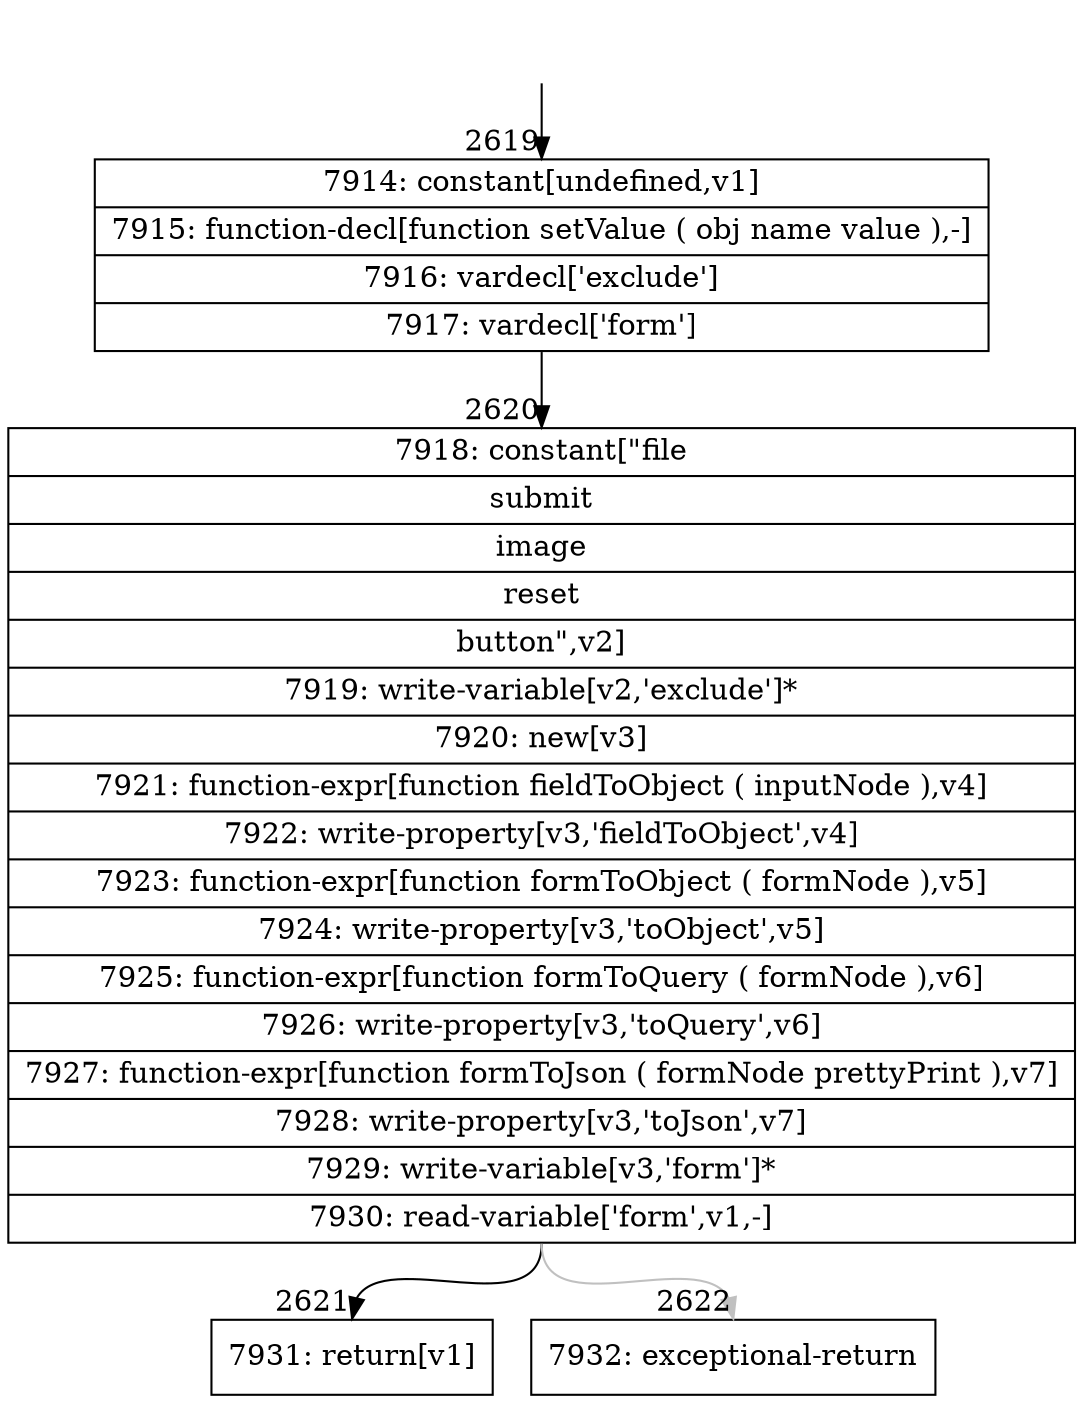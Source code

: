digraph {
rankdir="TD"
BB_entry148[shape=none,label=""];
BB_entry148 -> BB2619 [tailport=s, headport=n, headlabel="    2619"]
BB2619 [shape=record label="{7914: constant[undefined,v1]|7915: function-decl[function setValue ( obj name value ),-]|7916: vardecl['exclude']|7917: vardecl['form']}" ] 
BB2619 -> BB2620 [tailport=s, headport=n, headlabel="      2620"]
BB2620 [shape=record label="{7918: constant[\"file|submit|image|reset|button\",v2]|7919: write-variable[v2,'exclude']*|7920: new[v3]|7921: function-expr[function fieldToObject ( inputNode ),v4]|7922: write-property[v3,'fieldToObject',v4]|7923: function-expr[function formToObject ( formNode ),v5]|7924: write-property[v3,'toObject',v5]|7925: function-expr[function formToQuery ( formNode ),v6]|7926: write-property[v3,'toQuery',v6]|7927: function-expr[function formToJson ( formNode prettyPrint ),v7]|7928: write-property[v3,'toJson',v7]|7929: write-variable[v3,'form']*|7930: read-variable['form',v1,-]}" ] 
BB2620 -> BB2621 [tailport=s, headport=n, headlabel="      2621"]
BB2620 -> BB2622 [tailport=s, headport=n, color=gray, headlabel="      2622"]
BB2621 [shape=record label="{7931: return[v1]}" ] 
BB2622 [shape=record label="{7932: exceptional-return}" ] 
//#$~ 2858
}
